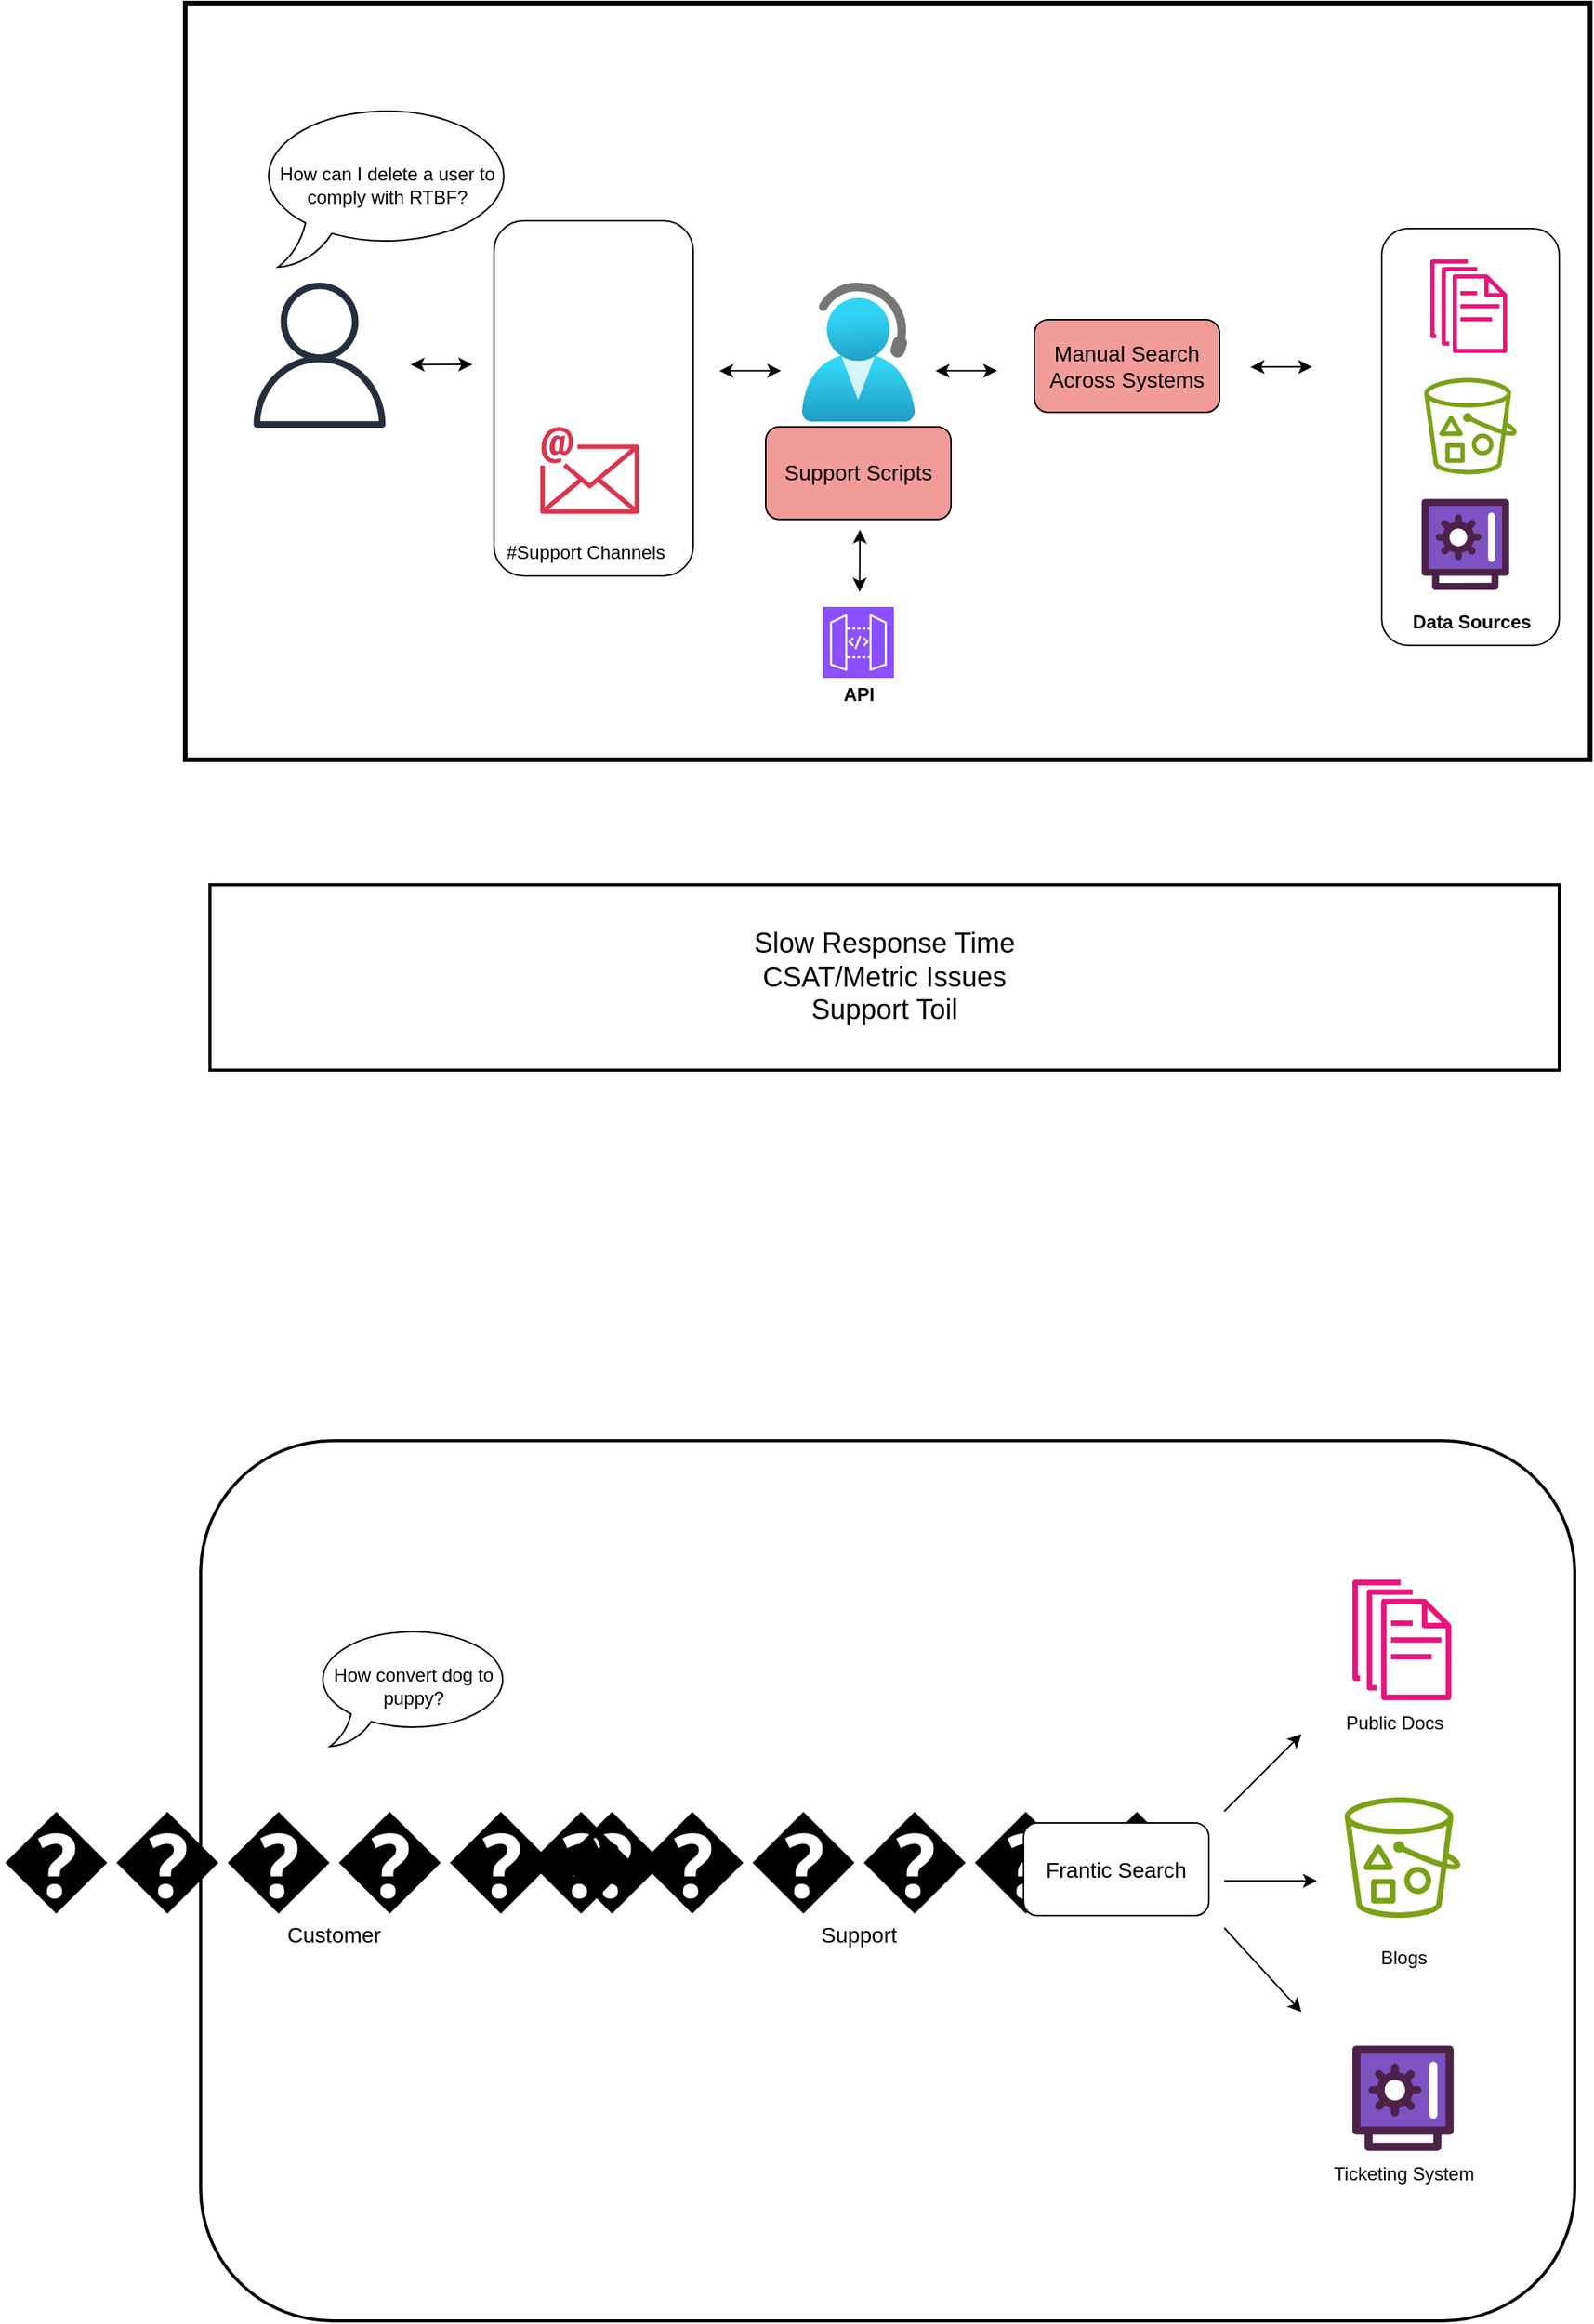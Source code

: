 <mxfile version="22.1.5" type="github">
  <diagram name="Page-1" id="sZaRFY_wS3xeuETo2kx1">
    <mxGraphModel dx="2505" dy="753" grid="1" gridSize="10" guides="1" tooltips="1" connect="1" arrows="1" fold="1" page="1" pageScale="1" pageWidth="1100" pageHeight="850" math="0" shadow="0">
      <root>
        <mxCell id="0" />
        <mxCell id="Anqft-yjqPqL2RH1cFlM-124" value="Before" parent="0" />
        <mxCell id="Anqft-yjqPqL2RH1cFlM-125" value="" style="rounded=0;whiteSpace=wrap;html=1;fillColor=none;strokeWidth=3;" parent="Anqft-yjqPqL2RH1cFlM-124" vertex="1">
          <mxGeometry x="80" y="99" width="910" height="490" as="geometry" />
        </mxCell>
        <mxCell id="Anqft-yjqPqL2RH1cFlM-127" value="" style="rounded=1;whiteSpace=wrap;html=1;" parent="Anqft-yjqPqL2RH1cFlM-124" vertex="1">
          <mxGeometry x="280" y="240" width="129" height="230" as="geometry" />
        </mxCell>
        <mxCell id="Anqft-yjqPqL2RH1cFlM-128" value="" style="shape=image;html=1;verticalAlign=top;verticalLabelPosition=bottom;labelBackgroundColor=#ffffff;imageAspect=0;aspect=fixed;image=https://cdn2.iconfinder.com/data/icons/social-media-2285/512/1_Slack_colored_svg-128.png;imageBackground=none;" parent="Anqft-yjqPqL2RH1cFlM-124" vertex="1">
          <mxGeometry x="310" y="270" width="63" height="63" as="geometry" />
        </mxCell>
        <mxCell id="Anqft-yjqPqL2RH1cFlM-144" value="&lt;span style=&quot;font-size: 14px;&quot;&gt;Manual Search Across Systems&lt;/span&gt;" style="rounded=1;whiteSpace=wrap;html=1;fillColor=#F19C99;" parent="Anqft-yjqPqL2RH1cFlM-124" vertex="1">
          <mxGeometry x="630" y="304" width="120" height="60" as="geometry" />
        </mxCell>
        <mxCell id="Anqft-yjqPqL2RH1cFlM-146" value="" style="rounded=1;whiteSpace=wrap;html=1;strokeWidth=2;fillColor=none;" parent="Anqft-yjqPqL2RH1cFlM-124" vertex="1">
          <mxGeometry x="90" y="1030" width="890" height="570" as="geometry" />
        </mxCell>
        <mxCell id="Anqft-yjqPqL2RH1cFlM-147" value="" style="shape=image;html=1;verticalAlign=top;verticalLabelPosition=bottom;labelBackgroundColor=#ffffff;imageAspect=0;aspect=fixed;image=https://cdn2.iconfinder.com/data/icons/social-media-2285/512/1_Slack_colored_svg-128.png;imageBackground=none;" parent="Anqft-yjqPqL2RH1cFlM-124" vertex="1">
          <mxGeometry x="316" y="1262.5" width="75" height="75" as="geometry" />
        </mxCell>
        <mxCell id="Anqft-yjqPqL2RH1cFlM-148" value="" style="group" parent="Anqft-yjqPqL2RH1cFlM-124" vertex="1" connectable="0">
          <mxGeometry x="126" y="1250" width="100" height="115" as="geometry" />
        </mxCell>
        <mxCell id="Anqft-yjqPqL2RH1cFlM-149" value="&lt;font style=&quot;font-size: 72px;&quot;&gt;������&lt;/font&gt;" style="text;html=1;align=center;verticalAlign=middle;resizable=0;points=[];autosize=1;strokeColor=none;fillColor=none;" parent="Anqft-yjqPqL2RH1cFlM-148" vertex="1">
          <mxGeometry width="100" height="100" as="geometry" />
        </mxCell>
        <mxCell id="Anqft-yjqPqL2RH1cFlM-150" value="&lt;font style=&quot;font-size: 14px;&quot;&gt;Customer&lt;/font&gt;" style="text;html=1;align=center;verticalAlign=middle;resizable=0;points=[];autosize=1;strokeColor=none;fillColor=none;" parent="Anqft-yjqPqL2RH1cFlM-148" vertex="1">
          <mxGeometry x="10" y="85" width="80" height="30" as="geometry" />
        </mxCell>
        <mxCell id="Anqft-yjqPqL2RH1cFlM-151" value="" style="group" parent="Anqft-yjqPqL2RH1cFlM-124" vertex="1" connectable="0">
          <mxGeometry x="466" y="1250" width="100" height="115" as="geometry" />
        </mxCell>
        <mxCell id="Anqft-yjqPqL2RH1cFlM-152" value="&lt;span style=&quot;font-size: 72px;&quot;&gt;������&lt;/span&gt;" style="text;html=1;align=center;verticalAlign=middle;resizable=0;points=[];autosize=1;strokeColor=none;fillColor=none;" parent="Anqft-yjqPqL2RH1cFlM-151" vertex="1">
          <mxGeometry width="100" height="100" as="geometry" />
        </mxCell>
        <mxCell id="Anqft-yjqPqL2RH1cFlM-153" value="&lt;font style=&quot;font-size: 14px;&quot;&gt;Support&lt;/font&gt;" style="text;html=1;align=center;verticalAlign=middle;resizable=0;points=[];autosize=1;strokeColor=none;fillColor=none;" parent="Anqft-yjqPqL2RH1cFlM-151" vertex="1">
          <mxGeometry x="15" y="85" width="70" height="30" as="geometry" />
        </mxCell>
        <mxCell id="Anqft-yjqPqL2RH1cFlM-154" value="" style="group" parent="Anqft-yjqPqL2RH1cFlM-124" vertex="1" connectable="0">
          <mxGeometry x="818" y="1120" width="90" height="108" as="geometry" />
        </mxCell>
        <mxCell id="Anqft-yjqPqL2RH1cFlM-155" value="" style="sketch=0;outlineConnect=0;fontColor=#232F3E;gradientColor=none;fillColor=#E7157B;strokeColor=none;dashed=0;verticalLabelPosition=bottom;verticalAlign=top;align=center;html=1;fontSize=12;fontStyle=0;aspect=fixed;pointerEvents=1;shape=mxgraph.aws4.documents;" parent="Anqft-yjqPqL2RH1cFlM-154" vertex="1">
          <mxGeometry x="18" width="64" height="78" as="geometry" />
        </mxCell>
        <mxCell id="Anqft-yjqPqL2RH1cFlM-156" value="Public Docs" style="text;html=1;align=center;verticalAlign=middle;resizable=0;points=[];autosize=1;strokeColor=none;fillColor=none;" parent="Anqft-yjqPqL2RH1cFlM-154" vertex="1">
          <mxGeometry y="78" width="90" height="30" as="geometry" />
        </mxCell>
        <mxCell id="Anqft-yjqPqL2RH1cFlM-157" value="" style="group" parent="Anqft-yjqPqL2RH1cFlM-124" vertex="1" connectable="0">
          <mxGeometry x="831" y="1261" width="75" height="119" as="geometry" />
        </mxCell>
        <mxCell id="Anqft-yjqPqL2RH1cFlM-158" value="" style="sketch=0;outlineConnect=0;fontColor=#232F3E;gradientColor=none;fillColor=#7AA116;strokeColor=none;dashed=0;verticalLabelPosition=bottom;verticalAlign=top;align=center;html=1;fontSize=12;fontStyle=0;aspect=fixed;pointerEvents=1;shape=mxgraph.aws4.bucket_with_objects;" parent="Anqft-yjqPqL2RH1cFlM-157" vertex="1">
          <mxGeometry width="75" height="78" as="geometry" />
        </mxCell>
        <mxCell id="Anqft-yjqPqL2RH1cFlM-159" value="Blogs" style="text;html=1;align=center;verticalAlign=middle;resizable=0;points=[];autosize=1;strokeColor=none;fillColor=none;" parent="Anqft-yjqPqL2RH1cFlM-157" vertex="1">
          <mxGeometry x="12.5" y="89" width="50" height="30" as="geometry" />
        </mxCell>
        <mxCell id="Anqft-yjqPqL2RH1cFlM-160" value="" style="group" parent="Anqft-yjqPqL2RH1cFlM-124" vertex="1" connectable="0">
          <mxGeometry x="813.8" y="1421.67" width="110" height="98.33" as="geometry" />
        </mxCell>
        <mxCell id="Anqft-yjqPqL2RH1cFlM-161" value="" style="verticalLabelPosition=bottom;aspect=fixed;html=1;shape=mxgraph.salesforce.financial_services;" parent="Anqft-yjqPqL2RH1cFlM-160" vertex="1">
          <mxGeometry x="22.2" width="65.6" height="68.33" as="geometry" />
        </mxCell>
        <mxCell id="Anqft-yjqPqL2RH1cFlM-162" value="Ticketing System" style="text;html=1;align=center;verticalAlign=middle;resizable=0;points=[];autosize=1;strokeColor=none;fillColor=none;" parent="Anqft-yjqPqL2RH1cFlM-160" vertex="1">
          <mxGeometry y="68.33" width="110" height="30" as="geometry" />
        </mxCell>
        <mxCell id="Anqft-yjqPqL2RH1cFlM-163" value="&lt;font style=&quot;font-size: 14px;&quot;&gt;Frantic Search&lt;/font&gt;" style="rounded=1;whiteSpace=wrap;html=1;" parent="Anqft-yjqPqL2RH1cFlM-124" vertex="1">
          <mxGeometry x="623" y="1277.5" width="120" height="60" as="geometry" />
        </mxCell>
        <mxCell id="Anqft-yjqPqL2RH1cFlM-164" value="How convert dog to puppy?" style="whiteSpace=wrap;html=1;shape=mxgraph.basic.oval_callout;fillColor=#FFFFFF;" parent="Anqft-yjqPqL2RH1cFlM-124" vertex="1">
          <mxGeometry x="163" y="1150" width="130" height="78" as="geometry" />
        </mxCell>
        <mxCell id="Anqft-yjqPqL2RH1cFlM-165" value="" style="endArrow=classic;html=1;rounded=0;" parent="Anqft-yjqPqL2RH1cFlM-124" edge="1">
          <mxGeometry width="50" height="50" relative="1" as="geometry">
            <mxPoint x="753" y="1270" as="sourcePoint" />
            <mxPoint x="803" y="1220" as="targetPoint" />
          </mxGeometry>
        </mxCell>
        <mxCell id="Anqft-yjqPqL2RH1cFlM-166" value="" style="endArrow=classic;html=1;rounded=0;" parent="Anqft-yjqPqL2RH1cFlM-124" edge="1">
          <mxGeometry width="50" height="50" relative="1" as="geometry">
            <mxPoint x="753" y="1315" as="sourcePoint" />
            <mxPoint x="813" y="1315" as="targetPoint" />
          </mxGeometry>
        </mxCell>
        <mxCell id="Anqft-yjqPqL2RH1cFlM-167" value="" style="endArrow=classic;html=1;rounded=0;" parent="Anqft-yjqPqL2RH1cFlM-124" edge="1">
          <mxGeometry width="50" height="50" relative="1" as="geometry">
            <mxPoint x="753" y="1345.5" as="sourcePoint" />
            <mxPoint x="803" y="1400" as="targetPoint" />
          </mxGeometry>
        </mxCell>
        <mxCell id="Anqft-yjqPqL2RH1cFlM-168" value="&lt;span style=&quot;font-size: 18px;&quot;&gt;Slow Response Time&lt;br&gt;CSAT/Metric Issues&lt;br&gt;Support Toil&lt;br&gt;&lt;/span&gt;" style="rounded=0;whiteSpace=wrap;html=1;strokeWidth=2;" parent="Anqft-yjqPqL2RH1cFlM-124" vertex="1">
          <mxGeometry x="96" y="670" width="874" height="120" as="geometry" />
        </mxCell>
        <mxCell id="Anqft-yjqPqL2RH1cFlM-169" value="" style="sketch=0;outlineConnect=0;fontColor=#232F3E;gradientColor=none;fillColor=#DD344C;strokeColor=none;dashed=0;verticalLabelPosition=bottom;verticalAlign=top;align=center;html=1;fontSize=12;fontStyle=0;aspect=fixed;shape=mxgraph.aws4.email;" parent="Anqft-yjqPqL2RH1cFlM-124" vertex="1">
          <mxGeometry x="310" y="373.38" width="64" height="56.62" as="geometry" />
        </mxCell>
        <mxCell id="Anqft-yjqPqL2RH1cFlM-170" value="#Support Channels" style="text;html=1;align=center;verticalAlign=middle;resizable=0;points=[];autosize=1;strokeColor=none;fillColor=none;" parent="Anqft-yjqPqL2RH1cFlM-124" vertex="1">
          <mxGeometry x="274" y="440" width="130" height="30" as="geometry" />
        </mxCell>
        <mxCell id="Anqft-yjqPqL2RH1cFlM-181" value="" style="endArrow=classic;startArrow=classic;html=1;rounded=0;entryX=0.573;entryY=0.528;entryDx=0;entryDy=0;entryPerimeter=0;" parent="Anqft-yjqPqL2RH1cFlM-124" edge="1">
          <mxGeometry width="50" height="50" relative="1" as="geometry">
            <mxPoint x="426.03" y="337.2" as="sourcePoint" />
            <mxPoint x="466" y="337.08" as="targetPoint" />
          </mxGeometry>
        </mxCell>
        <mxCell id="Anqft-yjqPqL2RH1cFlM-182" value="" style="endArrow=classic;startArrow=classic;html=1;rounded=0;entryX=0.573;entryY=0.528;entryDx=0;entryDy=0;entryPerimeter=0;" parent="Anqft-yjqPqL2RH1cFlM-124" edge="1">
          <mxGeometry width="50" height="50" relative="1" as="geometry">
            <mxPoint x="566" y="337.2" as="sourcePoint" />
            <mxPoint x="605.97" y="337.08" as="targetPoint" />
          </mxGeometry>
        </mxCell>
        <mxCell id="Anqft-yjqPqL2RH1cFlM-183" value="" style="endArrow=classic;startArrow=classic;html=1;rounded=0;entryX=0.573;entryY=0.528;entryDx=0;entryDy=0;entryPerimeter=0;" parent="Anqft-yjqPqL2RH1cFlM-124" edge="1">
          <mxGeometry width="50" height="50" relative="1" as="geometry">
            <mxPoint x="770" y="334.7" as="sourcePoint" />
            <mxPoint x="809.97" y="334.58" as="targetPoint" />
          </mxGeometry>
        </mxCell>
        <mxCell id="Anqft-yjqPqL2RH1cFlM-203" value="How can I delete a user to comply with RTBF?" style="whiteSpace=wrap;html=1;shape=mxgraph.basic.oval_callout;fillColor=#FFFFFF;" parent="Anqft-yjqPqL2RH1cFlM-124" vertex="1">
          <mxGeometry x="126" y="164" width="170" height="106" as="geometry" />
        </mxCell>
        <mxCell id="Anqft-yjqPqL2RH1cFlM-204" value="" style="sketch=0;outlineConnect=0;fontColor=#232F3E;gradientColor=none;fillColor=#232F3D;strokeColor=none;dashed=0;verticalLabelPosition=bottom;verticalAlign=top;align=center;html=1;fontSize=12;fontStyle=0;aspect=fixed;pointerEvents=1;shape=mxgraph.aws4.user;" parent="Anqft-yjqPqL2RH1cFlM-124" vertex="1">
          <mxGeometry x="120" y="280" width="94" height="94" as="geometry" />
        </mxCell>
        <mxCell id="Anqft-yjqPqL2RH1cFlM-205" value="" style="endArrow=classic;startArrow=classic;html=1;rounded=0;entryX=0.573;entryY=0.528;entryDx=0;entryDy=0;entryPerimeter=0;" parent="Anqft-yjqPqL2RH1cFlM-124" edge="1">
          <mxGeometry width="50" height="50" relative="1" as="geometry">
            <mxPoint x="226.0" y="333.12" as="sourcePoint" />
            <mxPoint x="265.97" y="333.0" as="targetPoint" />
          </mxGeometry>
        </mxCell>
        <mxCell id="Anqft-yjqPqL2RH1cFlM-209" value="" style="endArrow=classic;startArrow=classic;html=1;rounded=0;entryX=0.48;entryY=0.778;entryDx=0;entryDy=0;entryPerimeter=0;" parent="Anqft-yjqPqL2RH1cFlM-124" target="Anqft-yjqPqL2RH1cFlM-125" edge="1">
          <mxGeometry width="50" height="50" relative="1" as="geometry">
            <mxPoint x="517.004" y="439.96" as="sourcePoint" />
            <mxPoint x="582.55" y="470.0" as="targetPoint" />
          </mxGeometry>
        </mxCell>
        <mxCell id="Anqft-yjqPqL2RH1cFlM-210" value="" style="sketch=0;points=[[0,0,0],[0.25,0,0],[0.5,0,0],[0.75,0,0],[1,0,0],[0,1,0],[0.25,1,0],[0.5,1,0],[0.75,1,0],[1,1,0],[0,0.25,0],[0,0.5,0],[0,0.75,0],[1,0.25,0],[1,0.5,0],[1,0.75,0]];outlineConnect=0;fontColor=#232F3E;fillColor=#8C4FFF;strokeColor=#ffffff;dashed=0;verticalLabelPosition=bottom;verticalAlign=top;align=center;html=1;fontSize=12;fontStyle=0;aspect=fixed;shape=mxgraph.aws4.resourceIcon;resIcon=mxgraph.aws4.api_gateway;" parent="Anqft-yjqPqL2RH1cFlM-124" vertex="1">
          <mxGeometry x="493" y="490.0" width="46" height="46" as="geometry" />
        </mxCell>
        <mxCell id="Anqft-yjqPqL2RH1cFlM-211" value="&lt;b&gt;API&lt;br&gt;&lt;/b&gt;" style="text;html=1;align=center;verticalAlign=middle;resizable=0;points=[];autosize=1;strokeColor=none;fillColor=none;" parent="Anqft-yjqPqL2RH1cFlM-124" vertex="1">
          <mxGeometry x="496" y="532" width="40" height="30" as="geometry" />
        </mxCell>
        <mxCell id="Anqft-yjqPqL2RH1cFlM-213" value="" style="group" parent="Anqft-yjqPqL2RH1cFlM-124" vertex="1" connectable="0">
          <mxGeometry x="855" y="245" width="115" height="270" as="geometry" />
        </mxCell>
        <mxCell id="Anqft-yjqPqL2RH1cFlM-214" value="" style="rounded=1;whiteSpace=wrap;html=1;" parent="Anqft-yjqPqL2RH1cFlM-213" vertex="1">
          <mxGeometry width="115" height="270" as="geometry" />
        </mxCell>
        <mxCell id="Anqft-yjqPqL2RH1cFlM-215" value="" style="group" parent="Anqft-yjqPqL2RH1cFlM-213" vertex="1" connectable="0">
          <mxGeometry x="17.5" y="20" width="70" height="95" as="geometry" />
        </mxCell>
        <mxCell id="Anqft-yjqPqL2RH1cFlM-216" value="" style="sketch=0;outlineConnect=0;fontColor=#232F3E;gradientColor=none;fillColor=#E7157B;strokeColor=none;dashed=0;verticalLabelPosition=bottom;verticalAlign=top;align=center;html=1;fontSize=12;fontStyle=0;aspect=fixed;pointerEvents=1;shape=mxgraph.aws4.documents;" parent="Anqft-yjqPqL2RH1cFlM-215" vertex="1">
          <mxGeometry x="14" width="49.778" height="60.667" as="geometry" />
        </mxCell>
        <mxCell id="Anqft-yjqPqL2RH1cFlM-217" value="" style="group" parent="Anqft-yjqPqL2RH1cFlM-213" vertex="1" connectable="0">
          <mxGeometry x="27.5" y="96.8" width="60" height="109.79" as="geometry" />
        </mxCell>
        <mxCell id="Anqft-yjqPqL2RH1cFlM-218" value="" style="sketch=0;outlineConnect=0;fontColor=#232F3E;gradientColor=none;fillColor=#7AA116;strokeColor=none;dashed=0;verticalLabelPosition=bottom;verticalAlign=top;align=center;html=1;fontSize=12;fontStyle=0;aspect=fixed;pointerEvents=1;shape=mxgraph.aws4.bucket_with_objects;" parent="Anqft-yjqPqL2RH1cFlM-217" vertex="1">
          <mxGeometry width="60" height="62.4" as="geometry" />
        </mxCell>
        <mxCell id="Anqft-yjqPqL2RH1cFlM-219" value="" style="group" parent="Anqft-yjqPqL2RH1cFlM-213" vertex="1" connectable="0">
          <mxGeometry x="5.8" y="175" width="99.2" height="94.067" as="geometry" />
        </mxCell>
        <mxCell id="Anqft-yjqPqL2RH1cFlM-220" value="" style="verticalLabelPosition=bottom;aspect=fixed;html=1;shape=mxgraph.salesforce.financial_services;" parent="Anqft-yjqPqL2RH1cFlM-219" vertex="1">
          <mxGeometry x="20.02" width="56.707" height="59.067" as="geometry" />
        </mxCell>
        <mxCell id="Anqft-yjqPqL2RH1cFlM-221" value="&lt;b&gt;Data Sources&lt;/b&gt;" style="text;html=1;align=center;verticalAlign=middle;resizable=0;points=[];autosize=1;strokeColor=none;fillColor=none;" parent="Anqft-yjqPqL2RH1cFlM-213" vertex="1">
          <mxGeometry x="7.5" y="240" width="100" height="30" as="geometry" />
        </mxCell>
        <mxCell id="jUoqrsleVEC9LtxdXnYX-1" value="" style="image;aspect=fixed;html=1;points=[];align=center;fontSize=12;image=img/lib/azure2/general/Help_and_Support.svg;" vertex="1" parent="Anqft-yjqPqL2RH1cFlM-124">
          <mxGeometry x="479.48" y="280" width="73.04" height="90" as="geometry" />
        </mxCell>
        <mxCell id="jUoqrsleVEC9LtxdXnYX-2" value="&lt;span style=&quot;font-size: 14px;&quot;&gt;Support Scripts&lt;/span&gt;" style="rounded=1;whiteSpace=wrap;html=1;fillColor=#F19C99;" vertex="1" parent="Anqft-yjqPqL2RH1cFlM-124">
          <mxGeometry x="456" y="373.38" width="120" height="60" as="geometry" />
        </mxCell>
        <mxCell id="Anqft-yjqPqL2RH1cFlM-53" value="After" parent="0" visible="0" />
        <mxCell id="Anqft-yjqPqL2RH1cFlM-119" value="" style="rounded=0;whiteSpace=wrap;html=1;fillColor=none;strokeWidth=3;" parent="Anqft-yjqPqL2RH1cFlM-53" vertex="1">
          <mxGeometry x="80" y="113" width="910" height="490" as="geometry" />
        </mxCell>
        <mxCell id="Anqft-yjqPqL2RH1cFlM-55" value="" style="rounded=1;whiteSpace=wrap;html=1;" parent="Anqft-yjqPqL2RH1cFlM-53" vertex="1">
          <mxGeometry x="280" y="240" width="129" height="230" as="geometry" />
        </mxCell>
        <mxCell id="Anqft-yjqPqL2RH1cFlM-56" value="" style="shape=image;html=1;verticalAlign=top;verticalLabelPosition=bottom;labelBackgroundColor=#ffffff;imageAspect=0;aspect=fixed;image=https://cdn2.iconfinder.com/data/icons/social-media-2285/512/1_Slack_colored_svg-128.png;imageBackground=none;" parent="Anqft-yjqPqL2RH1cFlM-53" vertex="1">
          <mxGeometry x="310" y="270" width="63" height="63" as="geometry" />
        </mxCell>
        <mxCell id="Anqft-yjqPqL2RH1cFlM-72" value="&lt;span style=&quot;font-size: 14px;&quot;&gt;Prompt&lt;/span&gt;" style="rounded=1;whiteSpace=wrap;html=1;" parent="Anqft-yjqPqL2RH1cFlM-53" vertex="1">
          <mxGeometry x="430" y="310" width="120" height="60" as="geometry" />
        </mxCell>
        <mxCell id="Anqft-yjqPqL2RH1cFlM-73" value="How can I delete a user to comply with GDPR?" style="whiteSpace=wrap;html=1;shape=mxgraph.basic.oval_callout;fillColor=#FFFFFF;" parent="Anqft-yjqPqL2RH1cFlM-53" vertex="1">
          <mxGeometry x="123" y="164" width="170" height="106" as="geometry" />
        </mxCell>
        <mxCell id="Anqft-yjqPqL2RH1cFlM-77" value="" style="rounded=1;whiteSpace=wrap;html=1;strokeWidth=2;fillColor=none;" parent="Anqft-yjqPqL2RH1cFlM-53" vertex="1">
          <mxGeometry x="90" y="1030" width="890" height="570" as="geometry" />
        </mxCell>
        <mxCell id="Anqft-yjqPqL2RH1cFlM-78" value="" style="shape=image;html=1;verticalAlign=top;verticalLabelPosition=bottom;labelBackgroundColor=#ffffff;imageAspect=0;aspect=fixed;image=https://cdn2.iconfinder.com/data/icons/social-media-2285/512/1_Slack_colored_svg-128.png;imageBackground=none;" parent="Anqft-yjqPqL2RH1cFlM-53" vertex="1">
          <mxGeometry x="316" y="1262.5" width="75" height="75" as="geometry" />
        </mxCell>
        <mxCell id="Anqft-yjqPqL2RH1cFlM-79" value="" style="group" parent="Anqft-yjqPqL2RH1cFlM-53" vertex="1" connectable="0">
          <mxGeometry x="126" y="1250" width="100" height="115" as="geometry" />
        </mxCell>
        <mxCell id="Anqft-yjqPqL2RH1cFlM-80" value="&lt;font style=&quot;font-size: 72px;&quot;&gt;������&lt;/font&gt;" style="text;html=1;align=center;verticalAlign=middle;resizable=0;points=[];autosize=1;strokeColor=none;fillColor=none;" parent="Anqft-yjqPqL2RH1cFlM-79" vertex="1">
          <mxGeometry width="100" height="100" as="geometry" />
        </mxCell>
        <mxCell id="Anqft-yjqPqL2RH1cFlM-81" value="&lt;font style=&quot;font-size: 14px;&quot;&gt;Customer&lt;/font&gt;" style="text;html=1;align=center;verticalAlign=middle;resizable=0;points=[];autosize=1;strokeColor=none;fillColor=none;" parent="Anqft-yjqPqL2RH1cFlM-79" vertex="1">
          <mxGeometry x="10" y="85" width="80" height="30" as="geometry" />
        </mxCell>
        <mxCell id="Anqft-yjqPqL2RH1cFlM-82" value="" style="group" parent="Anqft-yjqPqL2RH1cFlM-53" vertex="1" connectable="0">
          <mxGeometry x="466" y="1250" width="100" height="115" as="geometry" />
        </mxCell>
        <mxCell id="Anqft-yjqPqL2RH1cFlM-83" value="&lt;span style=&quot;font-size: 72px;&quot;&gt;������&lt;/span&gt;" style="text;html=1;align=center;verticalAlign=middle;resizable=0;points=[];autosize=1;strokeColor=none;fillColor=none;" parent="Anqft-yjqPqL2RH1cFlM-82" vertex="1">
          <mxGeometry width="100" height="100" as="geometry" />
        </mxCell>
        <mxCell id="Anqft-yjqPqL2RH1cFlM-84" value="&lt;font style=&quot;font-size: 14px;&quot;&gt;Support&lt;/font&gt;" style="text;html=1;align=center;verticalAlign=middle;resizable=0;points=[];autosize=1;strokeColor=none;fillColor=none;" parent="Anqft-yjqPqL2RH1cFlM-82" vertex="1">
          <mxGeometry x="15" y="85" width="70" height="30" as="geometry" />
        </mxCell>
        <mxCell id="Anqft-yjqPqL2RH1cFlM-85" value="" style="group" parent="Anqft-yjqPqL2RH1cFlM-53" vertex="1" connectable="0">
          <mxGeometry x="818" y="1120" width="90" height="108" as="geometry" />
        </mxCell>
        <mxCell id="Anqft-yjqPqL2RH1cFlM-86" value="" style="sketch=0;outlineConnect=0;fontColor=#232F3E;gradientColor=none;fillColor=#E7157B;strokeColor=none;dashed=0;verticalLabelPosition=bottom;verticalAlign=top;align=center;html=1;fontSize=12;fontStyle=0;aspect=fixed;pointerEvents=1;shape=mxgraph.aws4.documents;" parent="Anqft-yjqPqL2RH1cFlM-85" vertex="1">
          <mxGeometry x="18" width="64" height="78" as="geometry" />
        </mxCell>
        <mxCell id="Anqft-yjqPqL2RH1cFlM-87" value="Public Docs" style="text;html=1;align=center;verticalAlign=middle;resizable=0;points=[];autosize=1;strokeColor=none;fillColor=none;" parent="Anqft-yjqPqL2RH1cFlM-85" vertex="1">
          <mxGeometry y="78" width="90" height="30" as="geometry" />
        </mxCell>
        <mxCell id="Anqft-yjqPqL2RH1cFlM-88" value="" style="group" parent="Anqft-yjqPqL2RH1cFlM-53" vertex="1" connectable="0">
          <mxGeometry x="831" y="1261" width="75" height="119" as="geometry" />
        </mxCell>
        <mxCell id="Anqft-yjqPqL2RH1cFlM-89" value="" style="sketch=0;outlineConnect=0;fontColor=#232F3E;gradientColor=none;fillColor=#7AA116;strokeColor=none;dashed=0;verticalLabelPosition=bottom;verticalAlign=top;align=center;html=1;fontSize=12;fontStyle=0;aspect=fixed;pointerEvents=1;shape=mxgraph.aws4.bucket_with_objects;" parent="Anqft-yjqPqL2RH1cFlM-88" vertex="1">
          <mxGeometry width="75" height="78" as="geometry" />
        </mxCell>
        <mxCell id="Anqft-yjqPqL2RH1cFlM-90" value="Blogs" style="text;html=1;align=center;verticalAlign=middle;resizable=0;points=[];autosize=1;strokeColor=none;fillColor=none;" parent="Anqft-yjqPqL2RH1cFlM-88" vertex="1">
          <mxGeometry x="12.5" y="89" width="50" height="30" as="geometry" />
        </mxCell>
        <mxCell id="Anqft-yjqPqL2RH1cFlM-91" value="" style="group" parent="Anqft-yjqPqL2RH1cFlM-53" vertex="1" connectable="0">
          <mxGeometry x="813.8" y="1421.67" width="110" height="98.33" as="geometry" />
        </mxCell>
        <mxCell id="Anqft-yjqPqL2RH1cFlM-92" value="" style="verticalLabelPosition=bottom;aspect=fixed;html=1;shape=mxgraph.salesforce.financial_services;" parent="Anqft-yjqPqL2RH1cFlM-91" vertex="1">
          <mxGeometry x="22.2" width="65.6" height="68.33" as="geometry" />
        </mxCell>
        <mxCell id="Anqft-yjqPqL2RH1cFlM-93" value="Ticketing System" style="text;html=1;align=center;verticalAlign=middle;resizable=0;points=[];autosize=1;strokeColor=none;fillColor=none;" parent="Anqft-yjqPqL2RH1cFlM-91" vertex="1">
          <mxGeometry y="68.33" width="110" height="30" as="geometry" />
        </mxCell>
        <mxCell id="Anqft-yjqPqL2RH1cFlM-94" value="&lt;font style=&quot;font-size: 14px;&quot;&gt;Frantic Search&lt;/font&gt;" style="rounded=1;whiteSpace=wrap;html=1;" parent="Anqft-yjqPqL2RH1cFlM-53" vertex="1">
          <mxGeometry x="623" y="1277.5" width="120" height="60" as="geometry" />
        </mxCell>
        <mxCell id="Anqft-yjqPqL2RH1cFlM-95" value="How convert dog to puppy?" style="whiteSpace=wrap;html=1;shape=mxgraph.basic.oval_callout;fillColor=#FFFFFF;" parent="Anqft-yjqPqL2RH1cFlM-53" vertex="1">
          <mxGeometry x="163" y="1150" width="130" height="78" as="geometry" />
        </mxCell>
        <mxCell id="Anqft-yjqPqL2RH1cFlM-96" value="" style="endArrow=classic;html=1;rounded=0;" parent="Anqft-yjqPqL2RH1cFlM-53" edge="1">
          <mxGeometry width="50" height="50" relative="1" as="geometry">
            <mxPoint x="753" y="1270" as="sourcePoint" />
            <mxPoint x="803" y="1220" as="targetPoint" />
          </mxGeometry>
        </mxCell>
        <mxCell id="Anqft-yjqPqL2RH1cFlM-97" value="" style="endArrow=classic;html=1;rounded=0;" parent="Anqft-yjqPqL2RH1cFlM-53" edge="1">
          <mxGeometry width="50" height="50" relative="1" as="geometry">
            <mxPoint x="753" y="1315" as="sourcePoint" />
            <mxPoint x="813" y="1315" as="targetPoint" />
          </mxGeometry>
        </mxCell>
        <mxCell id="Anqft-yjqPqL2RH1cFlM-98" value="" style="endArrow=classic;html=1;rounded=0;" parent="Anqft-yjqPqL2RH1cFlM-53" edge="1">
          <mxGeometry width="50" height="50" relative="1" as="geometry">
            <mxPoint x="753" y="1345.5" as="sourcePoint" />
            <mxPoint x="803" y="1400" as="targetPoint" />
          </mxGeometry>
        </mxCell>
        <mxCell id="Anqft-yjqPqL2RH1cFlM-99" value="&lt;font style=&quot;font-size: 18px;&quot;&gt;Improved Response Time&lt;br&gt;Better Customer Experience&lt;br&gt;Increase Employee Productivity&lt;/font&gt;" style="rounded=0;whiteSpace=wrap;html=1;strokeWidth=2;" parent="Anqft-yjqPqL2RH1cFlM-53" vertex="1">
          <mxGeometry x="96" y="670" width="874" height="120" as="geometry" />
        </mxCell>
        <mxCell id="Anqft-yjqPqL2RH1cFlM-100" value="" style="sketch=0;outlineConnect=0;fontColor=#232F3E;gradientColor=none;fillColor=#DD344C;strokeColor=none;dashed=0;verticalLabelPosition=bottom;verticalAlign=top;align=center;html=1;fontSize=12;fontStyle=0;aspect=fixed;shape=mxgraph.aws4.email;" parent="Anqft-yjqPqL2RH1cFlM-53" vertex="1">
          <mxGeometry x="310" y="373.38" width="64" height="56.62" as="geometry" />
        </mxCell>
        <mxCell id="Anqft-yjqPqL2RH1cFlM-101" value="#Support Channels" style="text;html=1;align=center;verticalAlign=middle;resizable=0;points=[];autosize=1;strokeColor=none;fillColor=none;" parent="Anqft-yjqPqL2RH1cFlM-53" vertex="1">
          <mxGeometry x="274" y="440" width="130" height="30" as="geometry" />
        </mxCell>
        <mxCell id="Anqft-yjqPqL2RH1cFlM-102" value="" style="sketch=0;points=[[0,0,0],[0.25,0,0],[0.5,0,0],[0.75,0,0],[1,0,0],[0,1,0],[0.25,1,0],[0.5,1,0],[0.75,1,0],[1,1,0],[0,0.25,0],[0,0.5,0],[0,0.75,0],[1,0.25,0],[1,0.5,0],[1,0.75,0]];outlineConnect=0;fontColor=#232F3E;fillColor=#01A88D;strokeColor=#ffffff;dashed=0;verticalLabelPosition=bottom;verticalAlign=top;align=center;html=1;fontSize=12;fontStyle=0;aspect=fixed;shape=mxgraph.aws4.resourceIcon;resIcon=mxgraph.aws4.bedrock;" parent="Anqft-yjqPqL2RH1cFlM-53" vertex="1">
          <mxGeometry x="609" y="150" width="60" height="60" as="geometry" />
        </mxCell>
        <mxCell id="Anqft-yjqPqL2RH1cFlM-114" value="" style="endArrow=classic;startArrow=classic;html=1;rounded=0;entryX=0.573;entryY=0.528;entryDx=0;entryDy=0;entryPerimeter=0;" parent="Anqft-yjqPqL2RH1cFlM-53" edge="1">
          <mxGeometry width="50" height="50" relative="1" as="geometry">
            <mxPoint x="560" y="333" as="sourcePoint" />
            <mxPoint x="599.97" y="332.88" as="targetPoint" />
          </mxGeometry>
        </mxCell>
        <mxCell id="Anqft-yjqPqL2RH1cFlM-115" value="" style="endArrow=classic;startArrow=classic;html=1;rounded=0;entryX=0.573;entryY=0.528;entryDx=0;entryDy=0;entryPerimeter=0;" parent="Anqft-yjqPqL2RH1cFlM-53" edge="1">
          <mxGeometry width="50" height="50" relative="1" as="geometry">
            <mxPoint x="671" y="332.58" as="sourcePoint" />
            <mxPoint x="711" y="332.58" as="targetPoint" />
          </mxGeometry>
        </mxCell>
        <mxCell id="Anqft-yjqPqL2RH1cFlM-116" value="" style="endArrow=classic;startArrow=classic;html=1;rounded=0;entryX=0.618;entryY=0.435;entryDx=0;entryDy=0;entryPerimeter=0;" parent="Anqft-yjqPqL2RH1cFlM-53" edge="1">
          <mxGeometry width="50" height="50" relative="1" as="geometry">
            <mxPoint x="640" y="220" as="sourcePoint" />
            <mxPoint x="640.02" y="290.1" as="targetPoint" />
          </mxGeometry>
        </mxCell>
        <mxCell id="Anqft-yjqPqL2RH1cFlM-120" value="" style="endArrow=classic;html=1;rounded=0;exitX=0.824;exitY=0.551;exitDx=0;exitDy=0;exitPerimeter=0;" parent="Anqft-yjqPqL2RH1cFlM-53" edge="1">
          <mxGeometry width="50" height="50" relative="1" as="geometry">
            <mxPoint x="829.84" y="332.99" as="sourcePoint" />
            <mxPoint x="793" y="333" as="targetPoint" />
          </mxGeometry>
        </mxCell>
        <mxCell id="Anqft-yjqPqL2RH1cFlM-122" value="&lt;b&gt;Bedrock&lt;/b&gt;" style="text;html=1;align=center;verticalAlign=middle;resizable=0;points=[];autosize=1;strokeColor=none;fillColor=none;" parent="Anqft-yjqPqL2RH1cFlM-53" vertex="1">
          <mxGeometry x="605" y="120" width="70" height="30" as="geometry" />
        </mxCell>
        <mxCell id="Anqft-yjqPqL2RH1cFlM-123" value="&lt;b&gt;Opensearch&lt;br&gt;(VectorDB)&lt;/b&gt;" style="text;html=1;align=center;verticalAlign=middle;resizable=0;points=[];autosize=1;strokeColor=none;fillColor=none;" parent="Anqft-yjqPqL2RH1cFlM-53" vertex="1">
          <mxGeometry x="708" y="366" width="90" height="40" as="geometry" />
        </mxCell>
        <mxCell id="Anqft-yjqPqL2RH1cFlM-189" value="&lt;b&gt;Bedrock Agent&lt;br&gt;&lt;br&gt;&lt;/b&gt;" style="text;html=1;align=center;verticalAlign=middle;resizable=0;points=[];autosize=1;strokeColor=none;fillColor=none;" parent="Anqft-yjqPqL2RH1cFlM-53" vertex="1">
          <mxGeometry x="585" y="360" width="110" height="40" as="geometry" />
        </mxCell>
        <mxCell id="Anqft-yjqPqL2RH1cFlM-190" value="" style="sketch=0;points=[[0,0,0],[0.25,0,0],[0.5,0,0],[0.75,0,0],[1,0,0],[0,1,0],[0.25,1,0],[0.5,1,0],[0.75,1,0],[1,1,0],[0,0.25,0],[0,0.5,0],[0,0.75,0],[1,0.25,0],[1,0.5,0],[1,0.75,0]];outlineConnect=0;fontColor=#232F3E;fillColor=#8C4FFF;strokeColor=#ffffff;dashed=0;verticalLabelPosition=bottom;verticalAlign=top;align=center;html=1;fontSize=12;fontStyle=0;aspect=fixed;shape=mxgraph.aws4.resourceIcon;resIcon=mxgraph.aws4.elasticsearch_service;" parent="Anqft-yjqPqL2RH1cFlM-53" vertex="1">
          <mxGeometry x="722" y="304" width="62" height="62" as="geometry" />
        </mxCell>
        <mxCell id="Anqft-yjqPqL2RH1cFlM-191" value="" style="verticalLabelPosition=bottom;html=1;verticalAlign=top;align=center;strokeColor=none;fillColor=#00BEF2;shape=mxgraph.azure.worker_role;" parent="Anqft-yjqPqL2RH1cFlM-53" vertex="1">
          <mxGeometry x="610" y="306.8" width="58" height="53.2" as="geometry" />
        </mxCell>
        <mxCell id="Anqft-yjqPqL2RH1cFlM-192" value="" style="endArrow=classic;startArrow=classic;html=1;rounded=0;exitX=0.491;exitY=0.75;exitDx=0;exitDy=0;exitPerimeter=0;" parent="Anqft-yjqPqL2RH1cFlM-53" source="Anqft-yjqPqL2RH1cFlM-189" edge="1">
          <mxGeometry width="50" height="50" relative="1" as="geometry">
            <mxPoint x="639" y="406" as="sourcePoint" />
            <mxPoint x="639" y="420" as="targetPoint" />
          </mxGeometry>
        </mxCell>
        <mxCell id="Anqft-yjqPqL2RH1cFlM-193" value="" style="sketch=0;points=[[0,0,0],[0.25,0,0],[0.5,0,0],[0.75,0,0],[1,0,0],[0,1,0],[0.25,1,0],[0.5,1,0],[0.75,1,0],[1,1,0],[0,0.25,0],[0,0.5,0],[0,0.75,0],[1,0.25,0],[1,0.5,0],[1,0.75,0]];outlineConnect=0;fontColor=#232F3E;fillColor=#ED7100;strokeColor=#ffffff;dashed=0;verticalLabelPosition=bottom;verticalAlign=top;align=center;html=1;fontSize=12;fontStyle=0;aspect=fixed;shape=mxgraph.aws4.resourceIcon;resIcon=mxgraph.aws4.lambda;" parent="Anqft-yjqPqL2RH1cFlM-53" vertex="1">
          <mxGeometry x="618.5" y="430" width="45" height="45" as="geometry" />
        </mxCell>
        <mxCell id="Anqft-yjqPqL2RH1cFlM-194" value="" style="sketch=0;points=[[0,0,0],[0.25,0,0],[0.5,0,0],[0.75,0,0],[1,0,0],[0,1,0],[0.25,1,0],[0.5,1,0],[0.75,1,0],[1,1,0],[0,0.25,0],[0,0.5,0],[0,0.75,0],[1,0.25,0],[1,0.5,0],[1,0.75,0]];outlineConnect=0;fontColor=#232F3E;fillColor=#8C4FFF;strokeColor=#ffffff;dashed=0;verticalLabelPosition=bottom;verticalAlign=top;align=center;html=1;fontSize=12;fontStyle=0;aspect=fixed;shape=mxgraph.aws4.resourceIcon;resIcon=mxgraph.aws4.api_gateway;" parent="Anqft-yjqPqL2RH1cFlM-53" vertex="1">
          <mxGeometry x="617.5" y="519.07" width="46" height="46" as="geometry" />
        </mxCell>
        <mxCell id="Anqft-yjqPqL2RH1cFlM-197" value="" style="endArrow=classic;startArrow=classic;html=1;rounded=0;exitX=0.614;exitY=0.749;exitDx=0;exitDy=0;exitPerimeter=0;" parent="Anqft-yjqPqL2RH1cFlM-53" source="Anqft-yjqPqL2RH1cFlM-119" edge="1">
          <mxGeometry width="50" height="50" relative="1" as="geometry">
            <mxPoint x="638.55" y="490" as="sourcePoint" />
            <mxPoint x="638.55" y="514" as="targetPoint" />
          </mxGeometry>
        </mxCell>
        <mxCell id="Anqft-yjqPqL2RH1cFlM-198" value="&lt;b&gt;API&lt;br&gt;&lt;/b&gt;" style="text;html=1;align=center;verticalAlign=middle;resizable=0;points=[];autosize=1;strokeColor=none;fillColor=none;" parent="Anqft-yjqPqL2RH1cFlM-53" vertex="1">
          <mxGeometry x="621" y="560" width="40" height="30" as="geometry" />
        </mxCell>
        <mxCell id="Anqft-yjqPqL2RH1cFlM-206" value="" style="sketch=0;outlineConnect=0;fontColor=#232F3E;gradientColor=none;fillColor=#232F3D;strokeColor=none;dashed=0;verticalLabelPosition=bottom;verticalAlign=top;align=center;html=1;fontSize=12;fontStyle=0;aspect=fixed;pointerEvents=1;shape=mxgraph.aws4.user;" parent="Anqft-yjqPqL2RH1cFlM-53" vertex="1">
          <mxGeometry x="119" y="280" width="94" height="94" as="geometry" />
        </mxCell>
        <mxCell id="Anqft-yjqPqL2RH1cFlM-207" value="" style="endArrow=classic;startArrow=classic;html=1;rounded=0;entryX=0.573;entryY=0.528;entryDx=0;entryDy=0;entryPerimeter=0;" parent="Anqft-yjqPqL2RH1cFlM-53" edge="1">
          <mxGeometry width="50" height="50" relative="1" as="geometry">
            <mxPoint x="225.0" y="333.12" as="sourcePoint" />
            <mxPoint x="264.97" y="333.0" as="targetPoint" />
          </mxGeometry>
        </mxCell>
        <mxCell id="Anqft-yjqPqL2RH1cFlM-212" value="" style="group" parent="Anqft-yjqPqL2RH1cFlM-53" vertex="1" connectable="0">
          <mxGeometry x="845" y="235" width="115" height="270" as="geometry" />
        </mxCell>
        <mxCell id="Anqft-yjqPqL2RH1cFlM-118" value="" style="rounded=1;whiteSpace=wrap;html=1;" parent="Anqft-yjqPqL2RH1cFlM-212" vertex="1">
          <mxGeometry width="115" height="270" as="geometry" />
        </mxCell>
        <mxCell id="Anqft-yjqPqL2RH1cFlM-63" value="" style="group" parent="Anqft-yjqPqL2RH1cFlM-212" vertex="1" connectable="0">
          <mxGeometry x="17.5" y="20" width="70" height="95" as="geometry" />
        </mxCell>
        <mxCell id="Anqft-yjqPqL2RH1cFlM-64" value="" style="sketch=0;outlineConnect=0;fontColor=#232F3E;gradientColor=none;fillColor=#E7157B;strokeColor=none;dashed=0;verticalLabelPosition=bottom;verticalAlign=top;align=center;html=1;fontSize=12;fontStyle=0;aspect=fixed;pointerEvents=1;shape=mxgraph.aws4.documents;" parent="Anqft-yjqPqL2RH1cFlM-63" vertex="1">
          <mxGeometry x="14" width="49.778" height="60.667" as="geometry" />
        </mxCell>
        <mxCell id="Anqft-yjqPqL2RH1cFlM-66" value="" style="group" parent="Anqft-yjqPqL2RH1cFlM-212" vertex="1" connectable="0">
          <mxGeometry x="27.5" y="96.8" width="60" height="109.79" as="geometry" />
        </mxCell>
        <mxCell id="Anqft-yjqPqL2RH1cFlM-67" value="" style="sketch=0;outlineConnect=0;fontColor=#232F3E;gradientColor=none;fillColor=#7AA116;strokeColor=none;dashed=0;verticalLabelPosition=bottom;verticalAlign=top;align=center;html=1;fontSize=12;fontStyle=0;aspect=fixed;pointerEvents=1;shape=mxgraph.aws4.bucket_with_objects;" parent="Anqft-yjqPqL2RH1cFlM-66" vertex="1">
          <mxGeometry width="60" height="62.4" as="geometry" />
        </mxCell>
        <mxCell id="Anqft-yjqPqL2RH1cFlM-69" value="" style="group" parent="Anqft-yjqPqL2RH1cFlM-212" vertex="1" connectable="0">
          <mxGeometry x="5.8" y="175" width="99.2" height="94.067" as="geometry" />
        </mxCell>
        <mxCell id="Anqft-yjqPqL2RH1cFlM-70" value="" style="verticalLabelPosition=bottom;aspect=fixed;html=1;shape=mxgraph.salesforce.financial_services;" parent="Anqft-yjqPqL2RH1cFlM-69" vertex="1">
          <mxGeometry x="20.02" width="56.707" height="59.067" as="geometry" />
        </mxCell>
        <mxCell id="Anqft-yjqPqL2RH1cFlM-121" value="&lt;b&gt;Data Sources&lt;/b&gt;" style="text;html=1;align=center;verticalAlign=middle;resizable=0;points=[];autosize=1;strokeColor=none;fillColor=none;" parent="Anqft-yjqPqL2RH1cFlM-212" vertex="1">
          <mxGeometry x="7.5" y="240" width="100" height="30" as="geometry" />
        </mxCell>
        <mxCell id="jUoqrsleVEC9LtxdXnYX-4" value="" style="image;aspect=fixed;html=1;points=[];align=center;fontSize=12;image=img/lib/azure2/general/Help_and_Support.svg;" vertex="1" parent="Anqft-yjqPqL2RH1cFlM-53">
          <mxGeometry x="453.48" y="380" width="73.04" height="90" as="geometry" />
        </mxCell>
        <mxCell id="jUoqrsleVEC9LtxdXnYX-5" value="Support In The Loop" style="text;html=1;align=center;verticalAlign=middle;resizable=0;points=[];autosize=1;strokeColor=none;fillColor=none;" vertex="1" parent="Anqft-yjqPqL2RH1cFlM-53">
          <mxGeometry x="430" y="470" width="130" height="30" as="geometry" />
        </mxCell>
      </root>
    </mxGraphModel>
  </diagram>
</mxfile>
